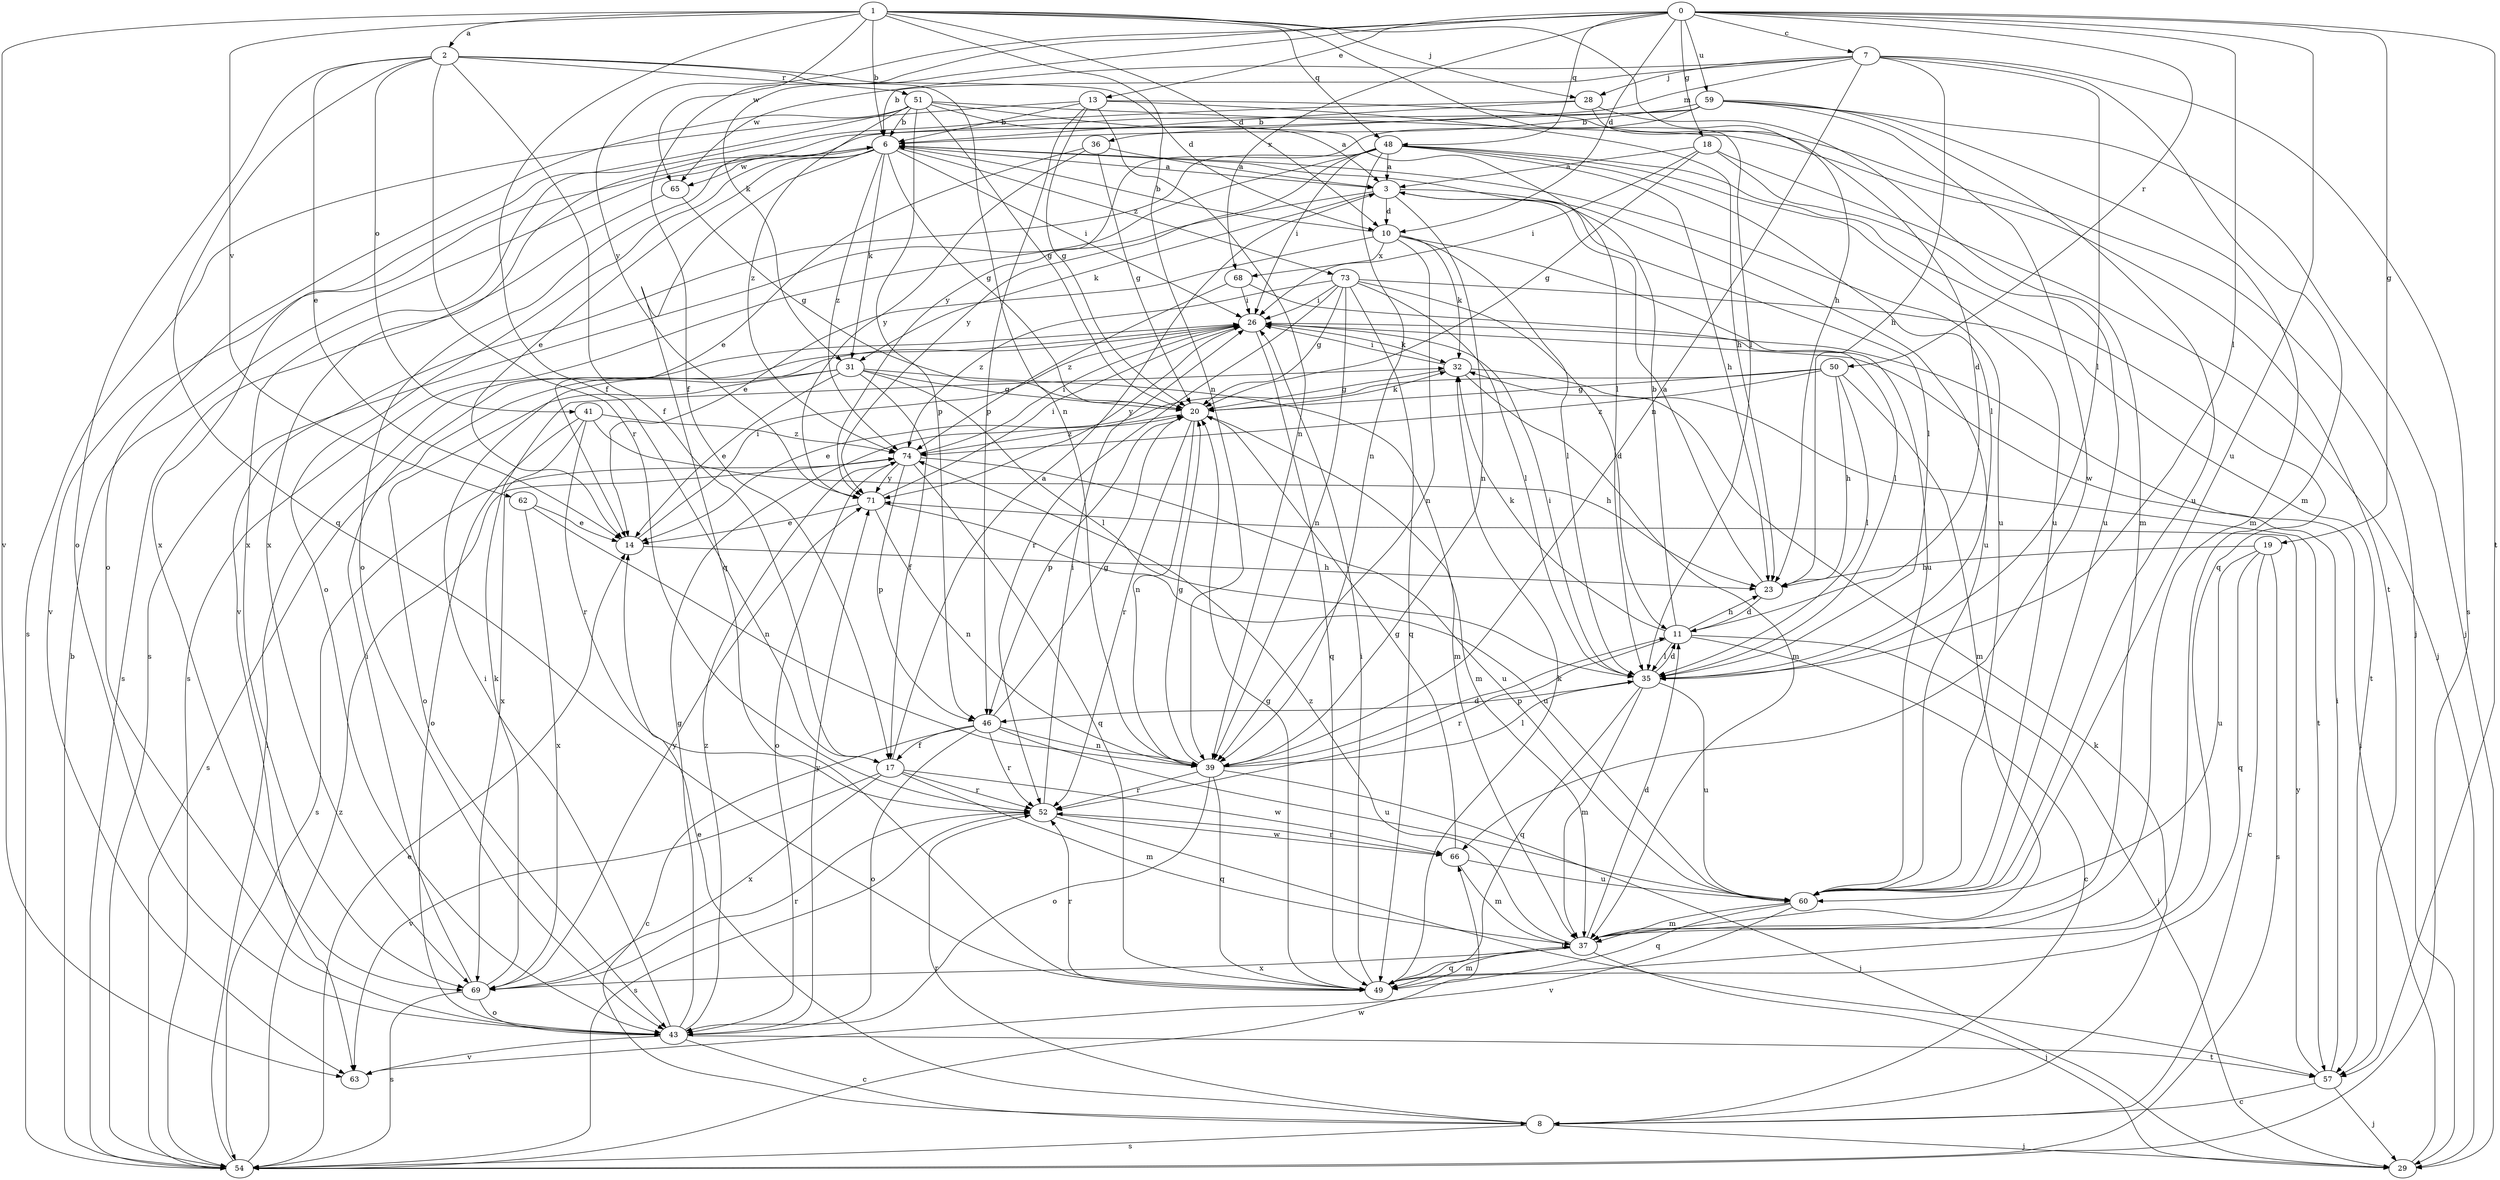 strict digraph  {
0;
1;
2;
3;
6;
7;
8;
10;
11;
13;
14;
17;
18;
19;
20;
23;
26;
28;
29;
31;
32;
35;
36;
37;
39;
41;
43;
46;
48;
49;
50;
51;
52;
54;
57;
59;
60;
62;
63;
65;
66;
68;
69;
71;
73;
74;
0 -> 7  [label=c];
0 -> 10  [label=d];
0 -> 13  [label=e];
0 -> 17  [label=f];
0 -> 18  [label=g];
0 -> 19  [label=g];
0 -> 31  [label=k];
0 -> 35  [label=l];
0 -> 48  [label=q];
0 -> 50  [label=r];
0 -> 57  [label=t];
0 -> 59  [label=u];
0 -> 60  [label=u];
0 -> 68  [label=x];
0 -> 71  [label=y];
1 -> 2  [label=a];
1 -> 6  [label=b];
1 -> 10  [label=d];
1 -> 17  [label=f];
1 -> 23  [label=h];
1 -> 28  [label=j];
1 -> 35  [label=l];
1 -> 39  [label=n];
1 -> 48  [label=q];
1 -> 62  [label=v];
1 -> 63  [label=v];
1 -> 65  [label=w];
2 -> 10  [label=d];
2 -> 14  [label=e];
2 -> 17  [label=f];
2 -> 39  [label=n];
2 -> 41  [label=o];
2 -> 43  [label=o];
2 -> 49  [label=q];
2 -> 51  [label=r];
2 -> 52  [label=r];
3 -> 10  [label=d];
3 -> 31  [label=k];
3 -> 35  [label=l];
3 -> 39  [label=n];
3 -> 54  [label=s];
3 -> 60  [label=u];
6 -> 3  [label=a];
6 -> 14  [label=e];
6 -> 20  [label=g];
6 -> 26  [label=i];
6 -> 31  [label=k];
6 -> 43  [label=o];
6 -> 49  [label=q];
6 -> 60  [label=u];
6 -> 63  [label=v];
6 -> 65  [label=w];
6 -> 73  [label=z];
6 -> 74  [label=z];
7 -> 6  [label=b];
7 -> 23  [label=h];
7 -> 28  [label=j];
7 -> 35  [label=l];
7 -> 36  [label=m];
7 -> 37  [label=m];
7 -> 39  [label=n];
7 -> 54  [label=s];
7 -> 65  [label=w];
8 -> 14  [label=e];
8 -> 29  [label=j];
8 -> 32  [label=k];
8 -> 52  [label=r];
8 -> 54  [label=s];
10 -> 6  [label=b];
10 -> 14  [label=e];
10 -> 32  [label=k];
10 -> 35  [label=l];
10 -> 39  [label=n];
10 -> 60  [label=u];
10 -> 68  [label=x];
11 -> 6  [label=b];
11 -> 8  [label=c];
11 -> 23  [label=h];
11 -> 29  [label=j];
11 -> 32  [label=k];
11 -> 35  [label=l];
11 -> 52  [label=r];
13 -> 6  [label=b];
13 -> 20  [label=g];
13 -> 23  [label=h];
13 -> 29  [label=j];
13 -> 39  [label=n];
13 -> 46  [label=p];
13 -> 54  [label=s];
14 -> 23  [label=h];
14 -> 26  [label=i];
17 -> 3  [label=a];
17 -> 37  [label=m];
17 -> 52  [label=r];
17 -> 63  [label=v];
17 -> 66  [label=w];
17 -> 69  [label=x];
18 -> 3  [label=a];
18 -> 20  [label=g];
18 -> 26  [label=i];
18 -> 29  [label=j];
18 -> 60  [label=u];
19 -> 8  [label=c];
19 -> 23  [label=h];
19 -> 49  [label=q];
19 -> 54  [label=s];
19 -> 60  [label=u];
20 -> 32  [label=k];
20 -> 37  [label=m];
20 -> 39  [label=n];
20 -> 46  [label=p];
20 -> 52  [label=r];
20 -> 74  [label=z];
23 -> 3  [label=a];
23 -> 11  [label=d];
26 -> 32  [label=k];
26 -> 49  [label=q];
26 -> 71  [label=y];
28 -> 6  [label=b];
28 -> 11  [label=d];
28 -> 37  [label=m];
28 -> 69  [label=x];
29 -> 26  [label=i];
31 -> 14  [label=e];
31 -> 17  [label=f];
31 -> 20  [label=g];
31 -> 35  [label=l];
31 -> 37  [label=m];
31 -> 43  [label=o];
31 -> 54  [label=s];
32 -> 20  [label=g];
32 -> 26  [label=i];
32 -> 37  [label=m];
32 -> 57  [label=t];
35 -> 11  [label=d];
35 -> 26  [label=i];
35 -> 37  [label=m];
35 -> 46  [label=p];
35 -> 49  [label=q];
35 -> 60  [label=u];
36 -> 3  [label=a];
36 -> 14  [label=e];
36 -> 20  [label=g];
36 -> 71  [label=y];
37 -> 11  [label=d];
37 -> 29  [label=j];
37 -> 49  [label=q];
37 -> 69  [label=x];
37 -> 74  [label=z];
39 -> 11  [label=d];
39 -> 20  [label=g];
39 -> 29  [label=j];
39 -> 35  [label=l];
39 -> 43  [label=o];
39 -> 49  [label=q];
39 -> 52  [label=r];
41 -> 23  [label=h];
41 -> 43  [label=o];
41 -> 52  [label=r];
41 -> 69  [label=x];
41 -> 74  [label=z];
43 -> 8  [label=c];
43 -> 20  [label=g];
43 -> 26  [label=i];
43 -> 57  [label=t];
43 -> 63  [label=v];
43 -> 71  [label=y];
43 -> 74  [label=z];
46 -> 8  [label=c];
46 -> 17  [label=f];
46 -> 20  [label=g];
46 -> 39  [label=n];
46 -> 43  [label=o];
46 -> 52  [label=r];
46 -> 60  [label=u];
48 -> 3  [label=a];
48 -> 23  [label=h];
48 -> 26  [label=i];
48 -> 35  [label=l];
48 -> 39  [label=n];
48 -> 49  [label=q];
48 -> 54  [label=s];
48 -> 60  [label=u];
48 -> 63  [label=v];
48 -> 71  [label=y];
49 -> 20  [label=g];
49 -> 26  [label=i];
49 -> 32  [label=k];
49 -> 37  [label=m];
49 -> 52  [label=r];
50 -> 14  [label=e];
50 -> 20  [label=g];
50 -> 23  [label=h];
50 -> 35  [label=l];
50 -> 37  [label=m];
50 -> 74  [label=z];
51 -> 3  [label=a];
51 -> 6  [label=b];
51 -> 20  [label=g];
51 -> 35  [label=l];
51 -> 43  [label=o];
51 -> 46  [label=p];
51 -> 57  [label=t];
51 -> 69  [label=x];
51 -> 74  [label=z];
52 -> 26  [label=i];
52 -> 54  [label=s];
52 -> 57  [label=t];
52 -> 66  [label=w];
54 -> 6  [label=b];
54 -> 14  [label=e];
54 -> 26  [label=i];
54 -> 66  [label=w];
54 -> 74  [label=z];
57 -> 8  [label=c];
57 -> 26  [label=i];
57 -> 29  [label=j];
57 -> 71  [label=y];
59 -> 6  [label=b];
59 -> 29  [label=j];
59 -> 37  [label=m];
59 -> 43  [label=o];
59 -> 60  [label=u];
59 -> 66  [label=w];
59 -> 69  [label=x];
59 -> 71  [label=y];
60 -> 37  [label=m];
60 -> 49  [label=q];
60 -> 63  [label=v];
62 -> 14  [label=e];
62 -> 39  [label=n];
62 -> 69  [label=x];
65 -> 20  [label=g];
65 -> 54  [label=s];
66 -> 20  [label=g];
66 -> 37  [label=m];
66 -> 52  [label=r];
66 -> 60  [label=u];
68 -> 26  [label=i];
68 -> 35  [label=l];
68 -> 74  [label=z];
69 -> 26  [label=i];
69 -> 32  [label=k];
69 -> 43  [label=o];
69 -> 52  [label=r];
69 -> 54  [label=s];
69 -> 71  [label=y];
71 -> 14  [label=e];
71 -> 26  [label=i];
71 -> 39  [label=n];
71 -> 60  [label=u];
73 -> 11  [label=d];
73 -> 20  [label=g];
73 -> 26  [label=i];
73 -> 35  [label=l];
73 -> 39  [label=n];
73 -> 49  [label=q];
73 -> 52  [label=r];
73 -> 57  [label=t];
73 -> 74  [label=z];
74 -> 26  [label=i];
74 -> 43  [label=o];
74 -> 46  [label=p];
74 -> 49  [label=q];
74 -> 54  [label=s];
74 -> 60  [label=u];
74 -> 71  [label=y];
}

